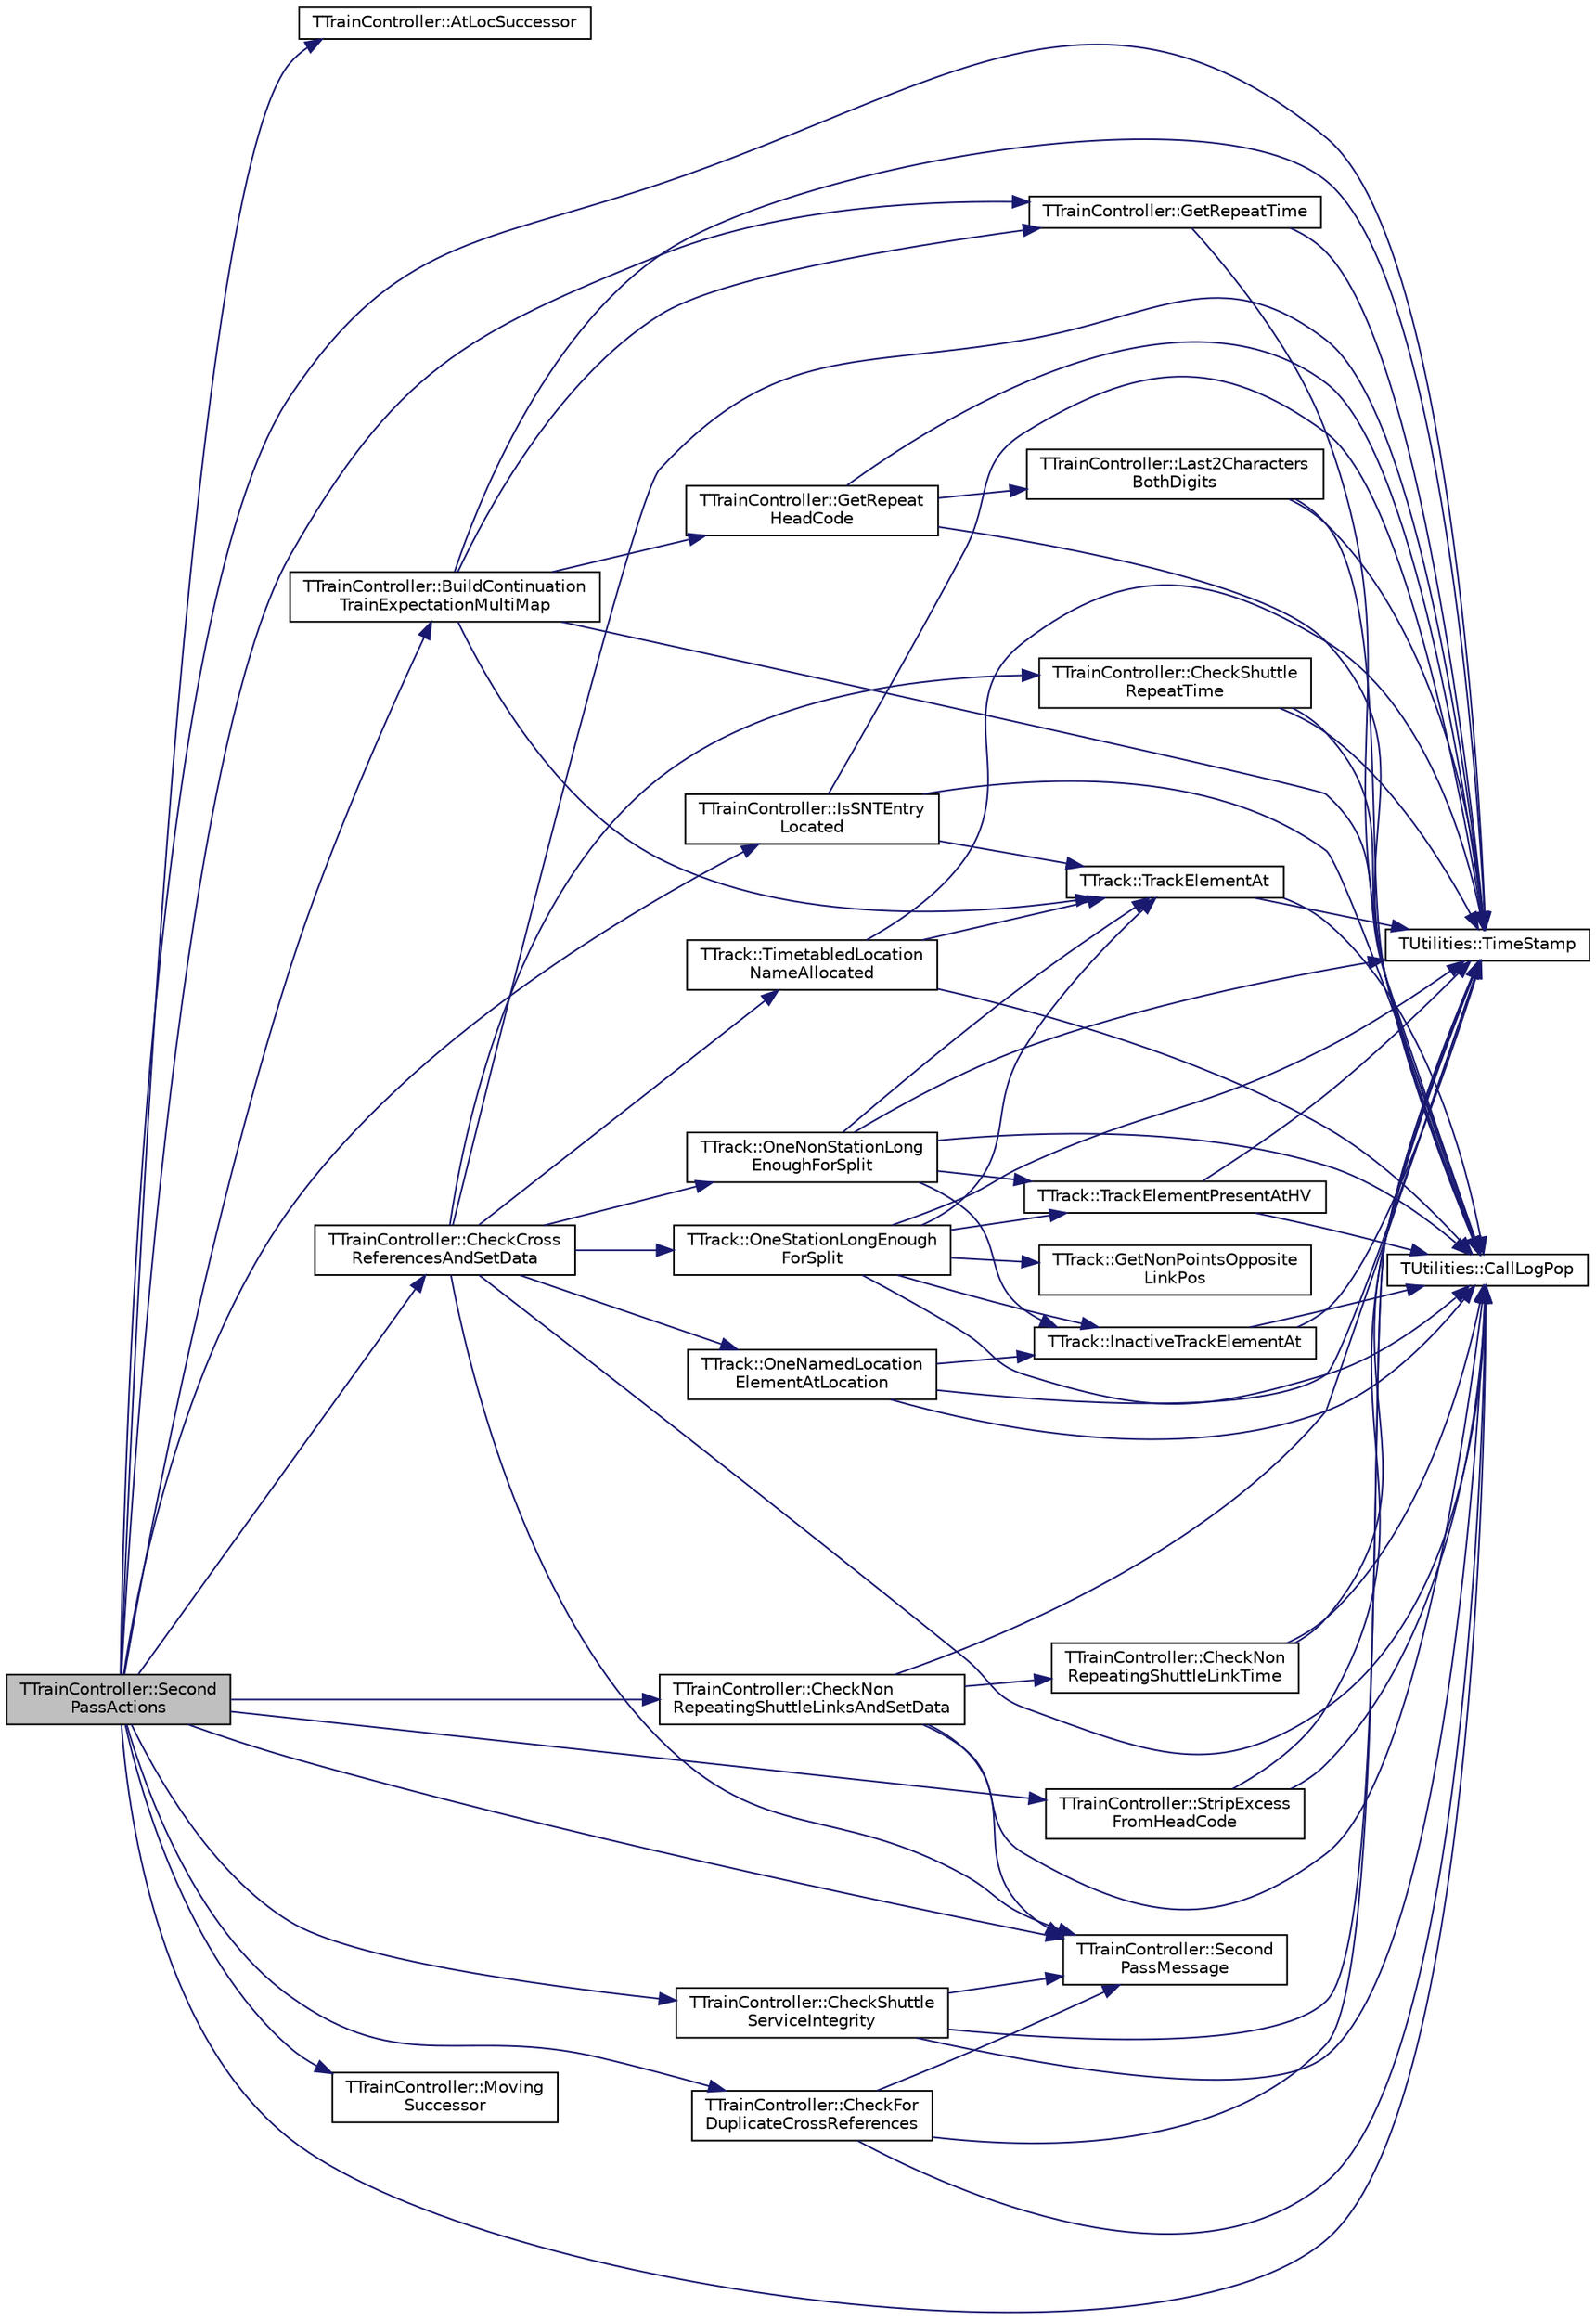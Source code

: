 digraph "TTrainController::SecondPassActions"
{
 // INTERACTIVE_SVG=YES
 // LATEX_PDF_SIZE
  edge [fontname="Helvetica",fontsize="10",labelfontname="Helvetica",labelfontsize="10"];
  node [fontname="Helvetica",fontsize="10",shape=record];
  rankdir="LR";
  Node1 [label="TTrainController::Second\lPassActions",height=0.2,width=0.4,color="black", fillcolor="grey75", style="filled", fontcolor="black",tooltip="Carry out further detailed timetable consistency checks, return true for success."];
  Node1 -> Node2 [color="midnightblue",fontsize="10",style="solid",fontname="Helvetica"];
  Node2 [label="TTrainController::AtLocSuccessor",height=0.2,width=0.4,color="black", fillcolor="white", style="filled",URL="$class_t_train_controller.html#a7fbe0dc297130da79bcfa3503c6c51c1",tooltip="A shorthand function that returns true if the successor to a given timetable action command should be..."];
  Node1 -> Node3 [color="midnightblue",fontsize="10",style="solid",fontname="Helvetica"];
  Node3 [label="TTrainController::BuildContinuation\lTrainExpectationMultiMap",height=0.2,width=0.4,color="black", fillcolor="white", style="filled",URL="$class_t_train_controller.html#a0445987b1a355de3aef2c21b66d1ed8b",tooltip="populate the ContinuationTrainExpectationMultiMap during timetable loading"];
  Node3 -> Node4 [color="midnightblue",fontsize="10",style="solid",fontname="Helvetica"];
  Node4 [label="TUtilities::CallLogPop",height=0.2,width=0.4,color="black", fillcolor="white", style="filled",URL="$class_t_utilities.html#ae1eddca13cc3c492839e131f40ec21c0",tooltip="pops the last entry off the call stack, throws an error if called when empty"];
  Node3 -> Node5 [color="midnightblue",fontsize="10",style="solid",fontname="Helvetica"];
  Node5 [label="TTrainController::GetRepeat\lHeadCode",height=0.2,width=0.4,color="black", fillcolor="white", style="filled",URL="$class_t_train_controller.html#afb0e8fd36435809350cb323ab9fe2213",tooltip="Return the service headcode for the repeat service."];
  Node5 -> Node4 [color="midnightblue",fontsize="10",style="solid",fontname="Helvetica"];
  Node5 -> Node6 [color="midnightblue",fontsize="10",style="solid",fontname="Helvetica"];
  Node6 [label="TTrainController::Last2Characters\lBothDigits",height=0.2,width=0.4,color="black", fillcolor="white", style="filled",URL="$class_t_train_controller.html#a6fc210d266e7672ccc648c0a9ab4e542",tooltip="Checks the last two characters in HeadCode and returns true if both are digits."];
  Node6 -> Node4 [color="midnightblue",fontsize="10",style="solid",fontname="Helvetica"];
  Node6 -> Node7 [color="midnightblue",fontsize="10",style="solid",fontname="Helvetica"];
  Node7 [label="TUtilities::TimeStamp",height=0.2,width=0.4,color="black", fillcolor="white", style="filled",URL="$class_t_utilities.html#a34bd6bb5305bc29afdf424f6d35a921c",tooltip="creates a string of the form 'hh:mm:ss' for use in call & event logging"];
  Node5 -> Node7 [color="midnightblue",fontsize="10",style="solid",fontname="Helvetica"];
  Node3 -> Node8 [color="midnightblue",fontsize="10",style="solid",fontname="Helvetica"];
  Node8 [label="TTrainController::GetRepeatTime",height=0.2,width=0.4,color="black", fillcolor="white", style="filled",URL="$class_t_train_controller.html#a435ef46f062904e85ae9792faaecdcf7",tooltip="Return the repeating service time."];
  Node8 -> Node4 [color="midnightblue",fontsize="10",style="solid",fontname="Helvetica"];
  Node8 -> Node7 [color="midnightblue",fontsize="10",style="solid",fontname="Helvetica"];
  Node3 -> Node7 [color="midnightblue",fontsize="10",style="solid",fontname="Helvetica"];
  Node3 -> Node9 [color="midnightblue",fontsize="10",style="solid",fontname="Helvetica"];
  Node9 [label="TTrack::TrackElementAt",height=0.2,width=0.4,color="black", fillcolor="white", style="filled",URL="$class_t_track.html#ad377e5a1f152f2e89832c0f9bcfd261f",tooltip="A range-checked version of TrackVector.at(At)"];
  Node9 -> Node4 [color="midnightblue",fontsize="10",style="solid",fontname="Helvetica"];
  Node9 -> Node7 [color="midnightblue",fontsize="10",style="solid",fontname="Helvetica"];
  Node1 -> Node4 [color="midnightblue",fontsize="10",style="solid",fontname="Helvetica"];
  Node1 -> Node10 [color="midnightblue",fontsize="10",style="solid",fontname="Helvetica"];
  Node10 [label="TTrainController::CheckCross\lReferencesAndSetData",height=0.2,width=0.4,color="black", fillcolor="white", style="filled",URL="$class_t_train_controller.html#a36581d2c8663849c6d19b65542c8fa4c",tooltip="A timetable validation function where all service cross references are checked for validity and set p..."];
  Node10 -> Node4 [color="midnightblue",fontsize="10",style="solid",fontname="Helvetica"];
  Node10 -> Node11 [color="midnightblue",fontsize="10",style="solid",fontname="Helvetica"];
  Node11 [label="TTrainController::CheckShuttle\lRepeatTime",height=0.2,width=0.4,color="black", fillcolor="white", style="filled",URL="$class_t_train_controller.html#afe4a83b3b7ba6daa955ce5617d509d51",tooltip="Check that shuttle link services have consistent times, true for success."];
  Node11 -> Node4 [color="midnightblue",fontsize="10",style="solid",fontname="Helvetica"];
  Node11 -> Node7 [color="midnightblue",fontsize="10",style="solid",fontname="Helvetica"];
  Node10 -> Node12 [color="midnightblue",fontsize="10",style="solid",fontname="Helvetica"];
  Node12 [label="TTrack::OneNamedLocation\lElementAtLocation",height=0.2,width=0.4,color="black", fillcolor="white", style="filled",URL="$class_t_track.html#a7eba939947b4c035a191ecaaf1b0bb9a",tooltip="True if there is at least one named location element with name 'LocationName', used in timetable inte..."];
  Node12 -> Node4 [color="midnightblue",fontsize="10",style="solid",fontname="Helvetica"];
  Node12 -> Node13 [color="midnightblue",fontsize="10",style="solid",fontname="Helvetica"];
  Node13 [label="TTrack::InactiveTrackElementAt",height=0.2,width=0.4,color="black", fillcolor="white", style="filled",URL="$class_t_track.html#a51f89cf70e94b037f6378cd78003d82b",tooltip="A range-checked version of InactiveTrackVector.at(At)"];
  Node13 -> Node4 [color="midnightblue",fontsize="10",style="solid",fontname="Helvetica"];
  Node13 -> Node7 [color="midnightblue",fontsize="10",style="solid",fontname="Helvetica"];
  Node12 -> Node7 [color="midnightblue",fontsize="10",style="solid",fontname="Helvetica"];
  Node10 -> Node14 [color="midnightblue",fontsize="10",style="solid",fontname="Helvetica"];
  Node14 [label="TTrack::OneNonStationLong\lEnoughForSplit",height=0.2,width=0.4,color="black", fillcolor="white", style="filled",URL="$class_t_track.html#af05aab9136551763f221773cda241ba5",tooltip="As below but here allow points & crossovers."];
  Node14 -> Node4 [color="midnightblue",fontsize="10",style="solid",fontname="Helvetica"];
  Node14 -> Node13 [color="midnightblue",fontsize="10",style="solid",fontname="Helvetica"];
  Node14 -> Node7 [color="midnightblue",fontsize="10",style="solid",fontname="Helvetica"];
  Node14 -> Node9 [color="midnightblue",fontsize="10",style="solid",fontname="Helvetica"];
  Node14 -> Node15 [color="midnightblue",fontsize="10",style="solid",fontname="Helvetica"];
  Node15 [label="TTrack::TrackElementPresentAtHV",height=0.2,width=0.4,color="black", fillcolor="white", style="filled",URL="$class_t_track.html#a1c808ac52b6e5e7081273916ce458638",tooltip="New at v1.2.0; true if a track element present (not inactive elements - see InactiveTrackElementPrese..."];
  Node15 -> Node4 [color="midnightblue",fontsize="10",style="solid",fontname="Helvetica"];
  Node15 -> Node7 [color="midnightblue",fontsize="10",style="solid",fontname="Helvetica"];
  Node10 -> Node16 [color="midnightblue",fontsize="10",style="solid",fontname="Helvetica"];
  Node16 [label="TTrack::OneStationLongEnough\lForSplit",height=0.2,width=0.4,color="black", fillcolor="white", style="filled",URL="$class_t_track.html#a16dbc5b1b3898d70218cf52e52434bb6",tooltip=" "];
  Node16 -> Node4 [color="midnightblue",fontsize="10",style="solid",fontname="Helvetica"];
  Node16 -> Node17 [color="midnightblue",fontsize="10",style="solid",fontname="Helvetica"];
  Node17 [label="TTrack::GetNonPointsOpposite\lLinkPos",height=0.2,width=0.4,color="black", fillcolor="white", style="filled",URL="$class_t_track.html#aeb515d40cb9b08ed55ce877ffdbc51a5",tooltip="Return the corresponding link position (track always occupies either links 0 & 1 or 2 & 3)"];
  Node16 -> Node13 [color="midnightblue",fontsize="10",style="solid",fontname="Helvetica"];
  Node16 -> Node7 [color="midnightblue",fontsize="10",style="solid",fontname="Helvetica"];
  Node16 -> Node9 [color="midnightblue",fontsize="10",style="solid",fontname="Helvetica"];
  Node16 -> Node15 [color="midnightblue",fontsize="10",style="solid",fontname="Helvetica"];
  Node10 -> Node18 [color="midnightblue",fontsize="10",style="solid",fontname="Helvetica"];
  Node18 [label="TTrainController::Second\lPassMessage",height=0.2,width=0.4,color="black", fillcolor="white", style="filled",URL="$class_t_train_controller.html#a8df4599a1ae95093241fb707711af894",tooltip="Give a user message during timetable integrity checking if GiveMessages is true, ignore if false."];
  Node10 -> Node7 [color="midnightblue",fontsize="10",style="solid",fontname="Helvetica"];
  Node10 -> Node19 [color="midnightblue",fontsize="10",style="solid",fontname="Helvetica"];
  Node19 [label="TTrack::TimetabledLocation\lNameAllocated",height=0.2,width=0.4,color="black", fillcolor="white", style="filled",URL="$class_t_track.html#addd8e149e66c99a295541c9eda13eae4",tooltip="True if a non-empty LocationName found as a timetabled location name i.e. not as a continuation name."];
  Node19 -> Node4 [color="midnightblue",fontsize="10",style="solid",fontname="Helvetica"];
  Node19 -> Node7 [color="midnightblue",fontsize="10",style="solid",fontname="Helvetica"];
  Node19 -> Node9 [color="midnightblue",fontsize="10",style="solid",fontname="Helvetica"];
  Node1 -> Node20 [color="midnightblue",fontsize="10",style="solid",fontname="Helvetica"];
  Node20 [label="TTrainController::CheckFor\lDuplicateCrossReferences",height=0.2,width=0.4,color="black", fillcolor="white", style="filled",URL="$class_t_train_controller.html#a232adcf919e3d70f2fc0cdc4d3bb2ee4",tooltip="A timetable validation function where referenced services are checked for uniqueness,..."];
  Node20 -> Node4 [color="midnightblue",fontsize="10",style="solid",fontname="Helvetica"];
  Node20 -> Node18 [color="midnightblue",fontsize="10",style="solid",fontname="Helvetica"];
  Node20 -> Node7 [color="midnightblue",fontsize="10",style="solid",fontname="Helvetica"];
  Node1 -> Node21 [color="midnightblue",fontsize="10",style="solid",fontname="Helvetica"];
  Node21 [label="TTrainController::CheckNon\lRepeatingShuttleLinksAndSetData",height=0.2,width=0.4,color="black", fillcolor="white", style="filled",URL="$class_t_train_controller.html#a4cdce30df4c8a8ba732d1c91011d921b",tooltip="A timetable validation function where cross references are checked for validity for non-repeating shu..."];
  Node21 -> Node4 [color="midnightblue",fontsize="10",style="solid",fontname="Helvetica"];
  Node21 -> Node22 [color="midnightblue",fontsize="10",style="solid",fontname="Helvetica"];
  Node22 [label="TTrainController::CheckNon\lRepeatingShuttleLinkTime",height=0.2,width=0.4,color="black", fillcolor="white", style="filled",URL="$class_t_train_controller.html#a45168500acc985a1573602e0c00a0d9a",tooltip="The forward train is the finish shuttle entry 'Fns-sh', the reverse (new non-repeating service) time ..."];
  Node22 -> Node4 [color="midnightblue",fontsize="10",style="solid",fontname="Helvetica"];
  Node22 -> Node7 [color="midnightblue",fontsize="10",style="solid",fontname="Helvetica"];
  Node21 -> Node18 [color="midnightblue",fontsize="10",style="solid",fontname="Helvetica"];
  Node21 -> Node7 [color="midnightblue",fontsize="10",style="solid",fontname="Helvetica"];
  Node1 -> Node23 [color="midnightblue",fontsize="10",style="solid",fontname="Helvetica"];
  Node23 [label="TTrainController::CheckShuttle\lServiceIntegrity",height=0.2,width=0.4,color="black", fillcolor="white", style="filled",URL="$class_t_train_controller.html#a161fe7b4bbf101fc0a3f7eadd3aff9ca",tooltip="Check that each shuttle service ends either in Fns or Fxx-sh (though a single service can't end in Fx..."];
  Node23 -> Node4 [color="midnightblue",fontsize="10",style="solid",fontname="Helvetica"];
  Node23 -> Node18 [color="midnightblue",fontsize="10",style="solid",fontname="Helvetica"];
  Node23 -> Node7 [color="midnightblue",fontsize="10",style="solid",fontname="Helvetica"];
  Node1 -> Node8 [color="midnightblue",fontsize="10",style="solid",fontname="Helvetica"];
  Node1 -> Node24 [color="midnightblue",fontsize="10",style="solid",fontname="Helvetica"];
  Node24 [label="TTrainController::IsSNTEntry\lLocated",height=0.2,width=0.4,color="black", fillcolor="white", style="filled",URL="$class_t_train_controller.html#a61cdbf0085d24c76aa84e7d5e1d11ead",tooltip="New trains introduced with 'Snt' may be at a timetabled location or elsewhere. This function checks a..."];
  Node24 -> Node4 [color="midnightblue",fontsize="10",style="solid",fontname="Helvetica"];
  Node24 -> Node7 [color="midnightblue",fontsize="10",style="solid",fontname="Helvetica"];
  Node24 -> Node9 [color="midnightblue",fontsize="10",style="solid",fontname="Helvetica"];
  Node1 -> Node25 [color="midnightblue",fontsize="10",style="solid",fontname="Helvetica"];
  Node25 [label="TTrainController::Moving\lSuccessor",height=0.2,width=0.4,color="black", fillcolor="white", style="filled",URL="$class_t_train_controller.html#ae6c929171fa673b87e68694e6f48985d",tooltip="A shorthand function that returns true if the successor to a given timetable action command should be..."];
  Node1 -> Node18 [color="midnightblue",fontsize="10",style="solid",fontname="Helvetica"];
  Node1 -> Node26 [color="midnightblue",fontsize="10",style="solid",fontname="Helvetica"];
  Node26 [label="TTrainController::StripExcess\lFromHeadCode",height=0.2,width=0.4,color="black", fillcolor="white", style="filled",URL="$class_t_train_controller.html#ac47f05f3d0baaf235c430b631c6fd1ad",tooltip="change an extended headcode to an ordinary 4 character headcode"];
  Node26 -> Node4 [color="midnightblue",fontsize="10",style="solid",fontname="Helvetica"];
  Node26 -> Node7 [color="midnightblue",fontsize="10",style="solid",fontname="Helvetica"];
  Node1 -> Node7 [color="midnightblue",fontsize="10",style="solid",fontname="Helvetica"];
}
